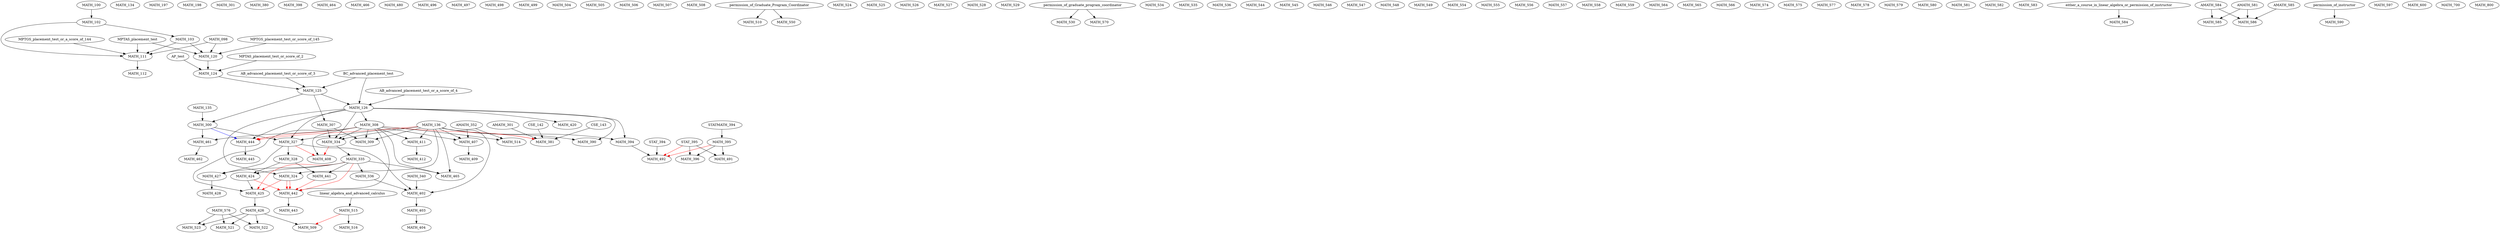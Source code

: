 digraph G {
    MATH_098;
    MATH_100;
    edge [color=black];
    MATH_100 -> MATH_102;
    edge [color=black];
    MATH_102 -> MATH_103;
    edge [color=black];
    MATH_098 -> MATH_111;
    MATH_102 -> MATH_111;
    MATH_103 -> MATH_111;
    MPTGS_placement_test_or_a_score_of_144 -> MATH_111;
    MPTAS_placement_test -> MATH_111;
    edge [color=black];
    MATH_111 -> MATH_112;
    edge [color=black];
    MATH_098 -> MATH_120;
    MATH_103 -> MATH_120;
    MPTGS_placement_test_or_score_of_145 -> MATH_120;
    MPTAS_placement_test -> MATH_120;
    edge [color=black];
    MATH_120 -> MATH_124;
    MPTAS_placement_test_or_score_of_2 -> MATH_124;
    AP_test -> MATH_124;
    edge [color=black];
    MATH_124 -> MATH_125;
    AB_advanced_placement_test_or_score_of_3 -> MATH_125;
    BC_advanced_placement_test -> MATH_125;
    edge [color=black];
    MATH_125 -> MATH_126;
    AB_advanced_placement_test_or_a_score_of_4 -> MATH_126;
    BC_advanced_placement_test -> MATH_126;
    MATH_134;
    MATH_135;
    MATH_136;
    MATH_197;
    MATH_198;
    edge [color=black];
    MATH_125 -> MATH_300;
    MATH_135 -> MATH_300;
    MATH_301;
    edge [color=black];
    MATH_125 -> MATH_307;
    edge [color=black];
    MATH_126 -> MATH_308;
    edge [color=black];
    MATH_307 -> MATH_309;
    MATH_308 -> MATH_309;
    MATH_136 -> MATH_309;
    edge [color=black];
    MATH_126 -> MATH_324;
    MATH_136 -> MATH_324;
    edge [color=black];
    MATH_126 -> MATH_327;
    MATH_300 -> MATH_327;
    MATH_136 -> MATH_327;
    edge [color=black];
    MATH_327 -> MATH_328;
    edge [color=black];
    MATH_136 -> MATH_334;
    MATH_126 -> MATH_334;
    MATH_307 -> MATH_334;
    MATH_308 -> MATH_334;
    edge [color=black];
    MATH_334 -> MATH_335;
    edge [color=black];
    MATH_335 -> MATH_336;
    MATH_340;
    MATH_380;
    edge [color=black];
    CSE_142 -> MATH_381;
    CSE_143 -> MATH_381;
    AMATH_301 -> MATH_381;
    edge [color=red];
    MATH_136 -> MATH_381;
    MATH_308 -> MATH_381;
    edge [color=black];
    MATH_126 -> MATH_390;
    MATH_136 -> MATH_390;
    edge [color=black];
    MATH_126 -> MATH_394;
    MATH_136 -> MATH_394;
    edge [color=black];
    STATMATH_394 -> MATH_395;
    edge [color=black];
    MATH_395 -> MATH_396;
    STAT_395 -> MATH_396;
    MATH_398;
    edge [color=black];
    MATH_136 -> MATH_402;
    MATH_327 -> MATH_402;
    MATH_336 -> MATH_402;
    MATH_340 -> MATH_402;
    edge [color=black];
    MATH_402 -> MATH_403;
    edge [color=black];
    MATH_403 -> MATH_404;
    edge [color=black];
    MATH_136 -> MATH_407;
    MATH_308 -> MATH_407;
    AMATH_352 -> MATH_407;
    edge [color=black];
    MATH_308 -> MATH_408;
    edge [color=red];
    MATH_327 -> MATH_408;
    MATH_334 -> MATH_408;
    edge [color=black];
    MATH_407 -> MATH_409;
    edge [color=black];
    MATH_136 -> MATH_411;
    MATH_308 -> MATH_411;
    edge [color=black];
    MATH_411 -> MATH_412;
    edge [color=black];
    MATH_126 -> MATH_420;
    edge [color=black];
    MATH_328 -> MATH_424;
    MATH_335 -> MATH_424;
    edge [color=black];
    MATH_308 -> MATH_425;
    MATH_424 -> MATH_425;
    edge [color=red];
    MATH_324 -> MATH_425;
    MATH_335 -> MATH_425;
    edge [color=black];
    MATH_425 -> MATH_426;
    edge [color=black];
    MATH_327 -> MATH_427;
    MATH_335 -> MATH_427;
    edge [color=black];
    MATH_427 -> MATH_428;
    edge [color=black];
    MATH_328 -> MATH_441;
    MATH_335 -> MATH_441;
    edge [color=black];
    MATH_308 -> MATH_442;
    edge [color=red];
    MATH_335 -> MATH_442;
    MATH_324 -> MATH_442;
    MATH_441 -> MATH_442;
    MATH_324 -> MATH_442;
    MATH_424 -> MATH_442;
    edge [color=black];
    MATH_442 -> MATH_443;
    edge [color=black];
    MATH_126 -> MATH_444;
    edge [color=red];
    MATH_136 -> MATH_444;
    MATH_308 -> MATH_444;
    edge [color=blue];
    MATH_300 -> MATH_444;
    edge [color=black];
    MATH_444 -> MATH_445;
    edge [color=black];
    MATH_300 -> MATH_461;
    MATH_308 -> MATH_461;
    edge [color=black];
    MATH_461 -> MATH_462;
    MATH_464;
    edge [color=black];
    MATH_136 -> MATH_465;
    MATH_308 -> MATH_465;
    MATH_335 -> MATH_465;
    MATH_466;
    MATH_480;
    edge [color=black];
    MATH_395 -> MATH_491;
    STAT_395 -> MATH_491;
    edge [color=black];
    MATH_394 -> MATH_492;
    STAT_394 -> MATH_492;
    edge [color=red];
    MATH_395 -> MATH_492;
    STAT_395 -> MATH_492;
    MATH_496;
    MATH_497;
    MATH_498;
    MATH_499;
    MATH_504;
    MATH_505;
    MATH_506;
    MATH_507;
    MATH_508;
    edge [color=black];
    MATH_426 -> MATH_509;
    edge [color=red];
    MATH_515 -> MATH_509;
    edge [color=black];
    permission_of_Graduate_Program_Coordinator -> MATH_510;
    edge [color=black];
    MATH_308 -> MATH_514;
    AMATH_352 -> MATH_514;
    edge [color=black];
    linear_algebra_and_advanced_calculus -> MATH_515;
    edge [color=black];
    MATH_515 -> MATH_516;
    edge [color=black];
    MATH_426 -> MATH_521;
    MATH_576 -> MATH_521;
    edge [color=black];
    MATH_426 -> MATH_522;
    MATH_576 -> MATH_522;
    edge [color=black];
    MATH_426 -> MATH_523;
    MATH_576 -> MATH_523;
    MATH_524;
    MATH_525;
    MATH_526;
    MATH_527;
    MATH_528;
    MATH_529;
    edge [color=black];
    permission_of_graduate_program_coordinator -> MATH_530;
    MATH_534;
    MATH_535;
    MATH_536;
    MATH_544;
    MATH_545;
    MATH_546;
    MATH_547;
    MATH_548;
    MATH_549;
    edge [color=black];
    permission_of_Graduate_Program_Coordinator -> MATH_550;
    MATH_554;
    MATH_555;
    MATH_556;
    MATH_557;
    MATH_558;
    MATH_559;
    MATH_564;
    MATH_565;
    MATH_566;
    edge [color=black];
    permission_of_graduate_program_coordinator -> MATH_570;
    MATH_574;
    MATH_575;
    MATH_576;
    MATH_577;
    MATH_578;
    MATH_579;
    MATH_580;
    MATH_581;
    MATH_582;
    MATH_583;
    edge [color=black];
    either_a_course_in_linear_algebra_or_permission_of_instructor -> MATH_584;
    edge [color=black];
    AMATH_581 -> MATH_585;
    AMATH_584 -> MATH_585;
    edge [color=black];
    AMATH_581 -> MATH_586;
    AMATH_584 -> MATH_586;
    AMATH_585 -> MATH_586;
    edge [color=black];
    permission_of_instructor -> MATH_590;
    MATH_597;
    MATH_600;
    MATH_700;
    MATH_800;
}
